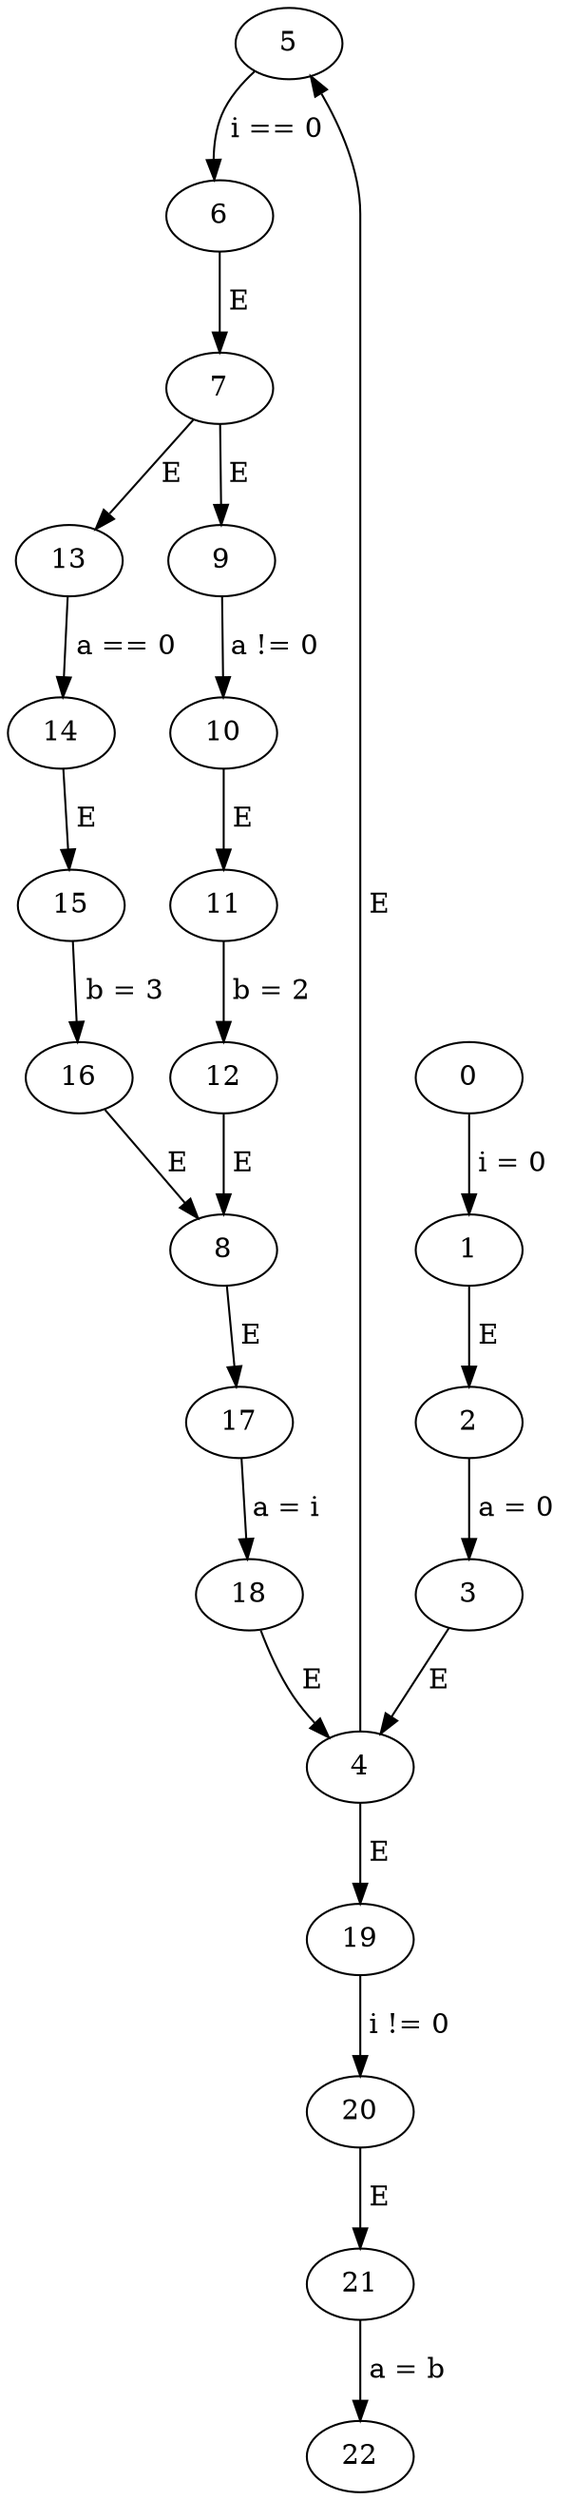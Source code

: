 // while
digraph {
	5 -> 6 [label=" i == 0 "]
	13 -> 14 [label=" a == 0 "]
	4 -> 5 [label=" E "]
	11 -> 12 [label=" b = 2 "]
	19 -> 20 [label=" i != 0 "]
	7 -> 13 [label=" E "]
	15 -> 16 [label=" b = 3 "]
	18 -> 4 [label=" E "]
	7 -> 9 [label=" E "]
	21 -> 22 [label=" a = b "]
	3 -> 4 [label=" E "]
	12 -> 8 [label=" E "]
	20 -> 21 [label=" E "]
	1 -> 2 [label=" E "]
	16 -> 8 [label=" E "]
	14 -> 15 [label=" E "]
	4 -> 19 [label=" E "]
	0 -> 1 [label=" i = 0 "]
	10 -> 11 [label=" E "]
	6 -> 7 [label=" E "]
	17 -> 18 [label=" a = i "]
	2 -> 3 [label=" a = 0 "]
	8 -> 17 [label=" E "]
	9 -> 10 [label=" a != 0 "]
}
